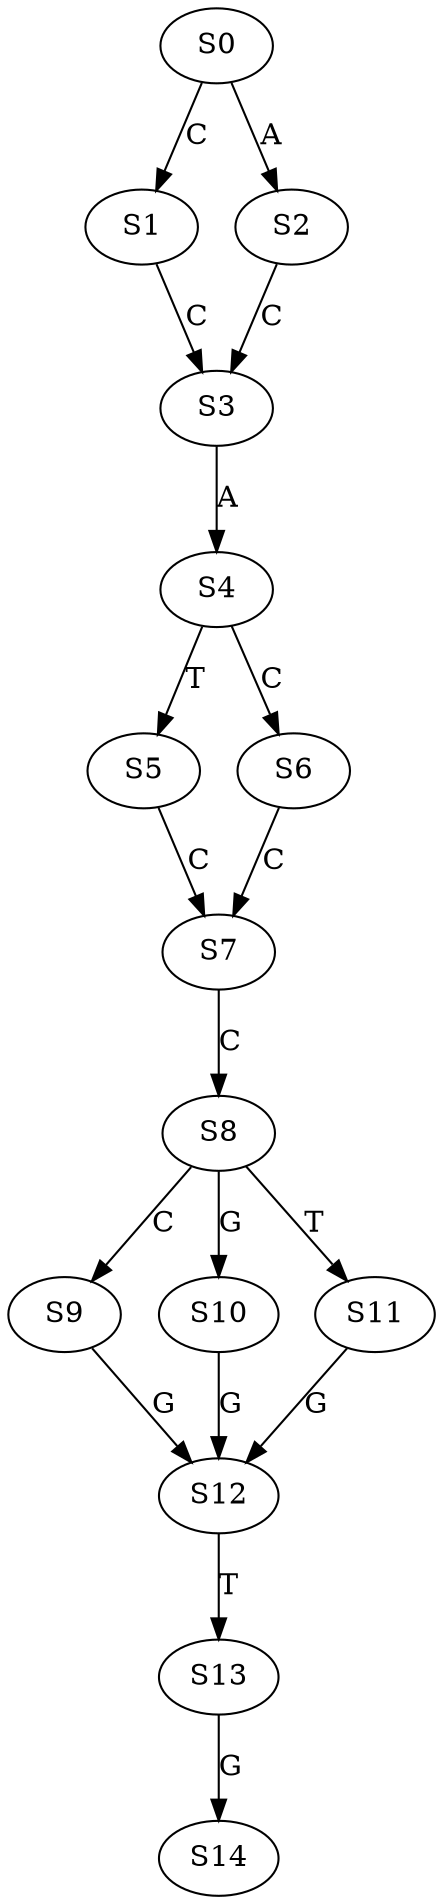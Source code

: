 strict digraph  {
	S0 -> S1 [ label = C ];
	S0 -> S2 [ label = A ];
	S1 -> S3 [ label = C ];
	S2 -> S3 [ label = C ];
	S3 -> S4 [ label = A ];
	S4 -> S5 [ label = T ];
	S4 -> S6 [ label = C ];
	S5 -> S7 [ label = C ];
	S6 -> S7 [ label = C ];
	S7 -> S8 [ label = C ];
	S8 -> S9 [ label = C ];
	S8 -> S10 [ label = G ];
	S8 -> S11 [ label = T ];
	S9 -> S12 [ label = G ];
	S10 -> S12 [ label = G ];
	S11 -> S12 [ label = G ];
	S12 -> S13 [ label = T ];
	S13 -> S14 [ label = G ];
}
